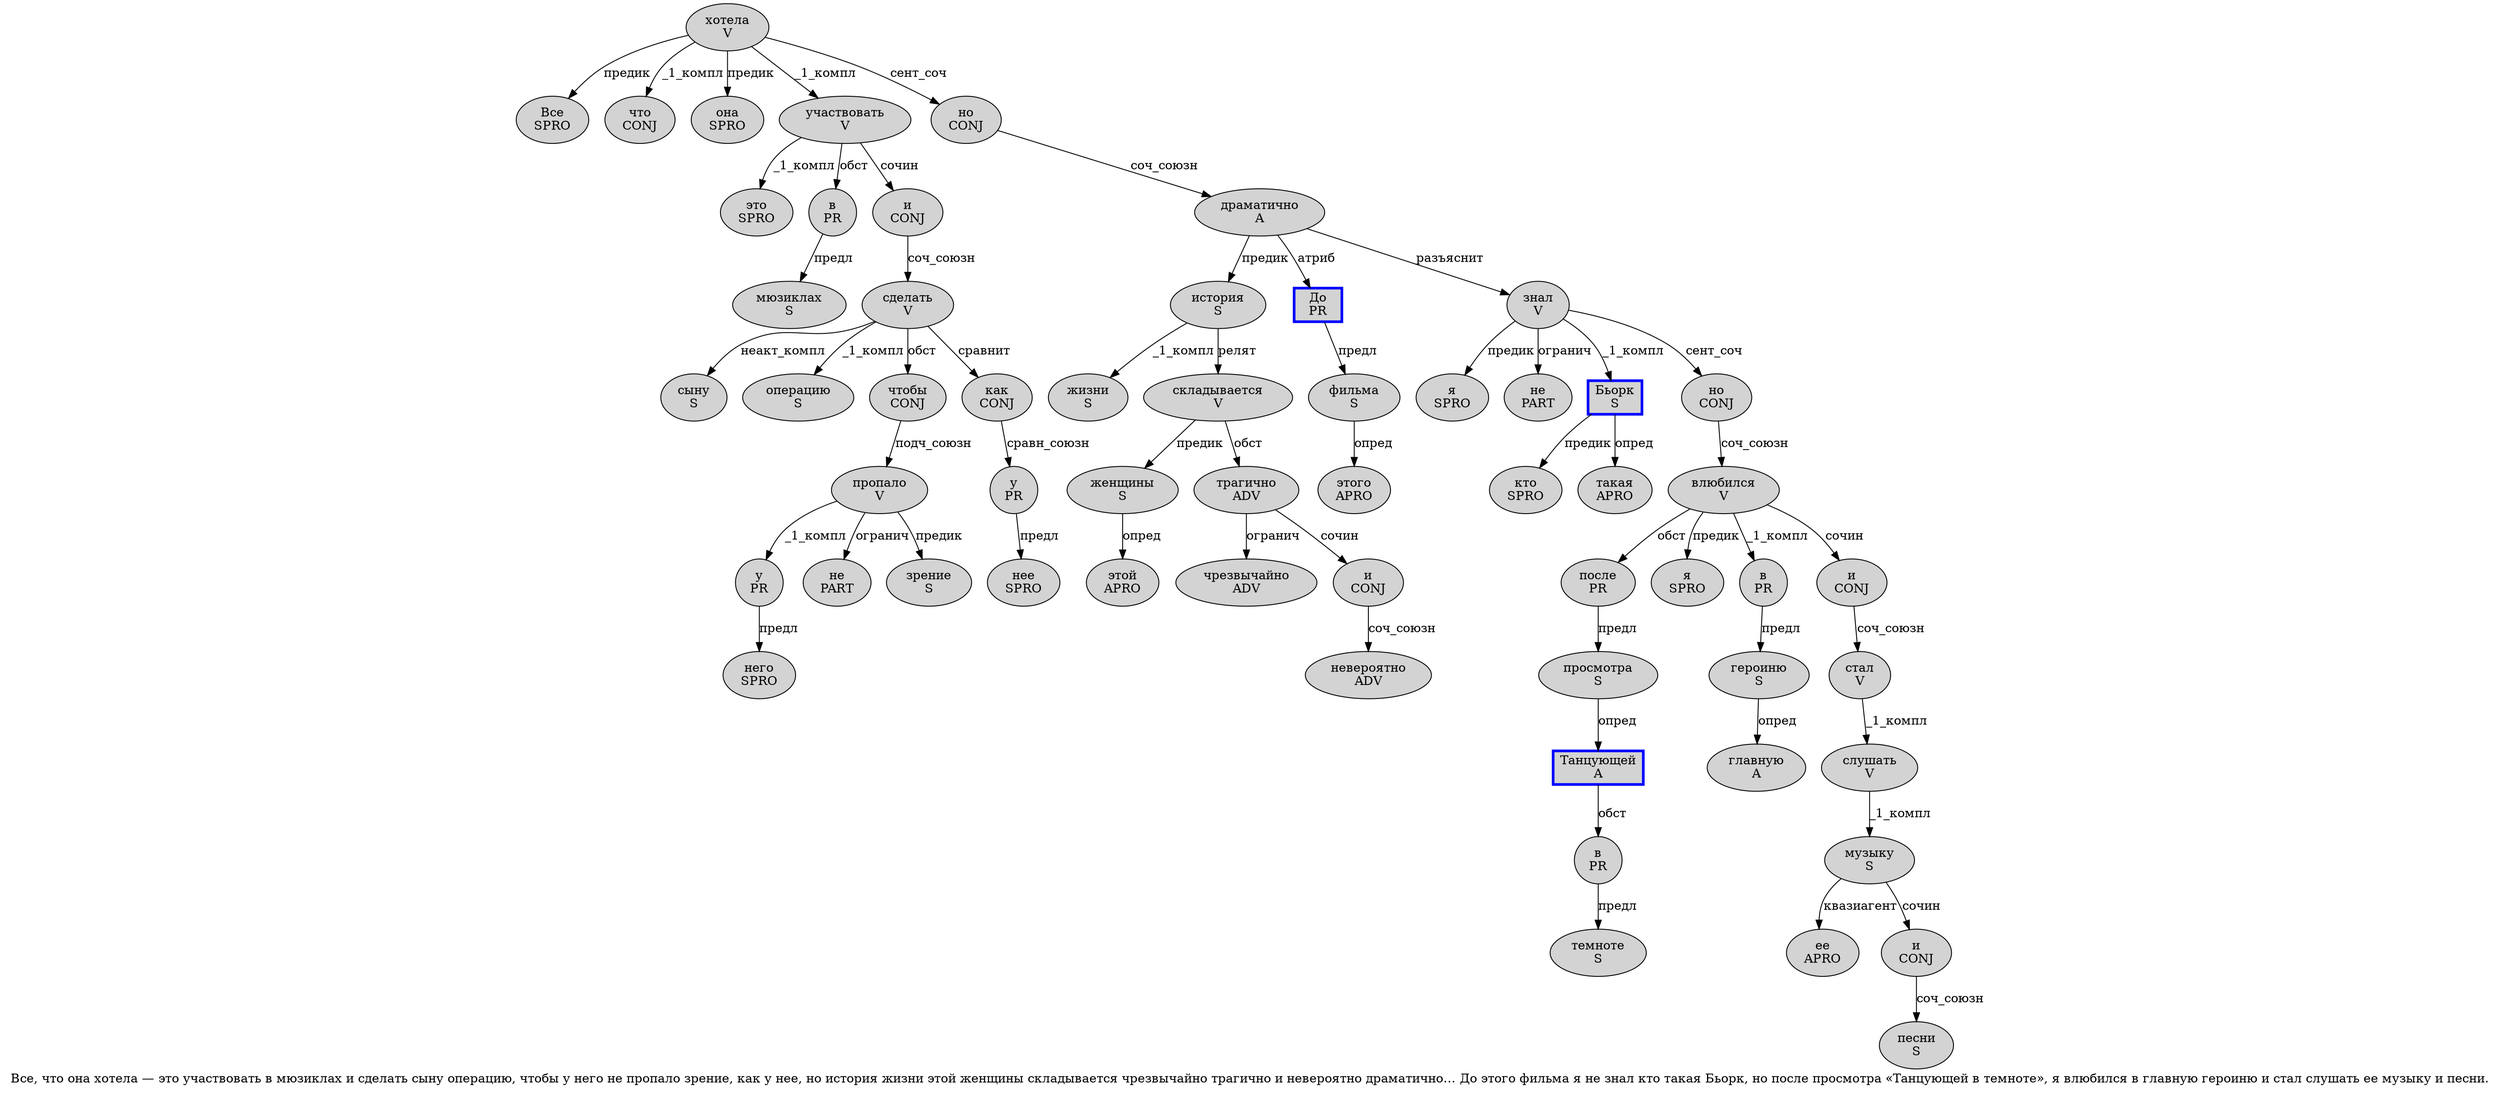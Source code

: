 digraph SENTENCE_738 {
	graph [label="Все, что она хотела — это участвовать в мюзиклах и сделать сыну операцию, чтобы у него не пропало зрение, как у нее, но история жизни этой женщины складывается чрезвычайно трагично и невероятно драматично… До этого фильма я не знал кто такая Бьорк, но после просмотра «Танцующей в темноте», я влюбился в главную героиню и стал слушать ее музыку и песни."]
	node [style=filled]
		0 [label="Все
SPRO" color="" fillcolor=lightgray penwidth=1 shape=ellipse]
		2 [label="что
CONJ" color="" fillcolor=lightgray penwidth=1 shape=ellipse]
		3 [label="она
SPRO" color="" fillcolor=lightgray penwidth=1 shape=ellipse]
		4 [label="хотела
V" color="" fillcolor=lightgray penwidth=1 shape=ellipse]
		6 [label="это
SPRO" color="" fillcolor=lightgray penwidth=1 shape=ellipse]
		7 [label="участвовать
V" color="" fillcolor=lightgray penwidth=1 shape=ellipse]
		8 [label="в
PR" color="" fillcolor=lightgray penwidth=1 shape=ellipse]
		9 [label="мюзиклах
S" color="" fillcolor=lightgray penwidth=1 shape=ellipse]
		10 [label="и
CONJ" color="" fillcolor=lightgray penwidth=1 shape=ellipse]
		11 [label="сделать
V" color="" fillcolor=lightgray penwidth=1 shape=ellipse]
		12 [label="сыну
S" color="" fillcolor=lightgray penwidth=1 shape=ellipse]
		13 [label="операцию
S" color="" fillcolor=lightgray penwidth=1 shape=ellipse]
		15 [label="чтобы
CONJ" color="" fillcolor=lightgray penwidth=1 shape=ellipse]
		16 [label="у
PR" color="" fillcolor=lightgray penwidth=1 shape=ellipse]
		17 [label="него
SPRO" color="" fillcolor=lightgray penwidth=1 shape=ellipse]
		18 [label="не
PART" color="" fillcolor=lightgray penwidth=1 shape=ellipse]
		19 [label="пропало
V" color="" fillcolor=lightgray penwidth=1 shape=ellipse]
		20 [label="зрение
S" color="" fillcolor=lightgray penwidth=1 shape=ellipse]
		22 [label="как
CONJ" color="" fillcolor=lightgray penwidth=1 shape=ellipse]
		23 [label="у
PR" color="" fillcolor=lightgray penwidth=1 shape=ellipse]
		24 [label="нее
SPRO" color="" fillcolor=lightgray penwidth=1 shape=ellipse]
		26 [label="но
CONJ" color="" fillcolor=lightgray penwidth=1 shape=ellipse]
		27 [label="история
S" color="" fillcolor=lightgray penwidth=1 shape=ellipse]
		28 [label="жизни
S" color="" fillcolor=lightgray penwidth=1 shape=ellipse]
		29 [label="этой
APRO" color="" fillcolor=lightgray penwidth=1 shape=ellipse]
		30 [label="женщины
S" color="" fillcolor=lightgray penwidth=1 shape=ellipse]
		31 [label="складывается
V" color="" fillcolor=lightgray penwidth=1 shape=ellipse]
		32 [label="чрезвычайно
ADV" color="" fillcolor=lightgray penwidth=1 shape=ellipse]
		33 [label="трагично
ADV" color="" fillcolor=lightgray penwidth=1 shape=ellipse]
		34 [label="и
CONJ" color="" fillcolor=lightgray penwidth=1 shape=ellipse]
		35 [label="невероятно
ADV" color="" fillcolor=lightgray penwidth=1 shape=ellipse]
		36 [label="драматично
A" color="" fillcolor=lightgray penwidth=1 shape=ellipse]
		38 [label="До
PR" color=blue fillcolor=lightgray penwidth=3 shape=box]
		39 [label="этого
APRO" color="" fillcolor=lightgray penwidth=1 shape=ellipse]
		40 [label="фильма
S" color="" fillcolor=lightgray penwidth=1 shape=ellipse]
		41 [label="я
SPRO" color="" fillcolor=lightgray penwidth=1 shape=ellipse]
		42 [label="не
PART" color="" fillcolor=lightgray penwidth=1 shape=ellipse]
		43 [label="знал
V" color="" fillcolor=lightgray penwidth=1 shape=ellipse]
		44 [label="кто
SPRO" color="" fillcolor=lightgray penwidth=1 shape=ellipse]
		45 [label="такая
APRO" color="" fillcolor=lightgray penwidth=1 shape=ellipse]
		46 [label="Бьорк
S" color=blue fillcolor=lightgray penwidth=3 shape=box]
		48 [label="но
CONJ" color="" fillcolor=lightgray penwidth=1 shape=ellipse]
		49 [label="после
PR" color="" fillcolor=lightgray penwidth=1 shape=ellipse]
		50 [label="просмотра
S" color="" fillcolor=lightgray penwidth=1 shape=ellipse]
		52 [label="Танцующей
A" color=blue fillcolor=lightgray penwidth=3 shape=box]
		53 [label="в
PR" color="" fillcolor=lightgray penwidth=1 shape=ellipse]
		54 [label="темноте
S" color="" fillcolor=lightgray penwidth=1 shape=ellipse]
		57 [label="я
SPRO" color="" fillcolor=lightgray penwidth=1 shape=ellipse]
		58 [label="влюбился
V" color="" fillcolor=lightgray penwidth=1 shape=ellipse]
		59 [label="в
PR" color="" fillcolor=lightgray penwidth=1 shape=ellipse]
		60 [label="главную
A" color="" fillcolor=lightgray penwidth=1 shape=ellipse]
		61 [label="героиню
S" color="" fillcolor=lightgray penwidth=1 shape=ellipse]
		62 [label="и
CONJ" color="" fillcolor=lightgray penwidth=1 shape=ellipse]
		63 [label="стал
V" color="" fillcolor=lightgray penwidth=1 shape=ellipse]
		64 [label="слушать
V" color="" fillcolor=lightgray penwidth=1 shape=ellipse]
		65 [label="ее
APRO" color="" fillcolor=lightgray penwidth=1 shape=ellipse]
		66 [label="музыку
S" color="" fillcolor=lightgray penwidth=1 shape=ellipse]
		67 [label="и
CONJ" color="" fillcolor=lightgray penwidth=1 shape=ellipse]
		68 [label="песни
S" color="" fillcolor=lightgray penwidth=1 shape=ellipse]
			66 -> 65 [label="квазиагент"]
			66 -> 67 [label="сочин"]
			15 -> 19 [label="подч_союзн"]
			46 -> 44 [label="предик"]
			46 -> 45 [label="опред"]
			62 -> 63 [label="соч_союзн"]
			67 -> 68 [label="соч_союзн"]
			48 -> 58 [label="соч_союзн"]
			8 -> 9 [label="предл"]
			34 -> 35 [label="соч_союзн"]
			52 -> 53 [label="обст"]
			64 -> 66 [label="_1_компл"]
			33 -> 32 [label="огранич"]
			33 -> 34 [label="сочин"]
			43 -> 41 [label="предик"]
			43 -> 42 [label="огранич"]
			43 -> 46 [label="_1_компл"]
			43 -> 48 [label="сент_соч"]
			26 -> 36 [label="соч_союзн"]
			31 -> 30 [label="предик"]
			31 -> 33 [label="обст"]
			59 -> 61 [label="предл"]
			50 -> 52 [label="опред"]
			19 -> 16 [label="_1_компл"]
			19 -> 18 [label="огранич"]
			19 -> 20 [label="предик"]
			49 -> 50 [label="предл"]
			36 -> 27 [label="предик"]
			36 -> 38 [label="атриб"]
			36 -> 43 [label="разъяснит"]
			30 -> 29 [label="опред"]
			22 -> 23 [label="сравн_союзн"]
			53 -> 54 [label="предл"]
			61 -> 60 [label="опред"]
			10 -> 11 [label="соч_союзн"]
			63 -> 64 [label="_1_компл"]
			58 -> 49 [label="обст"]
			58 -> 57 [label="предик"]
			58 -> 59 [label="_1_компл"]
			58 -> 62 [label="сочин"]
			7 -> 6 [label="_1_компл"]
			7 -> 8 [label="обст"]
			7 -> 10 [label="сочин"]
			16 -> 17 [label="предл"]
			38 -> 40 [label="предл"]
			23 -> 24 [label="предл"]
			4 -> 0 [label="предик"]
			4 -> 2 [label="_1_компл"]
			4 -> 3 [label="предик"]
			4 -> 7 [label="_1_компл"]
			4 -> 26 [label="сент_соч"]
			27 -> 28 [label="_1_компл"]
			27 -> 31 [label="релят"]
			11 -> 12 [label="неакт_компл"]
			11 -> 13 [label="_1_компл"]
			11 -> 15 [label="обст"]
			11 -> 22 [label="сравнит"]
			40 -> 39 [label="опред"]
}